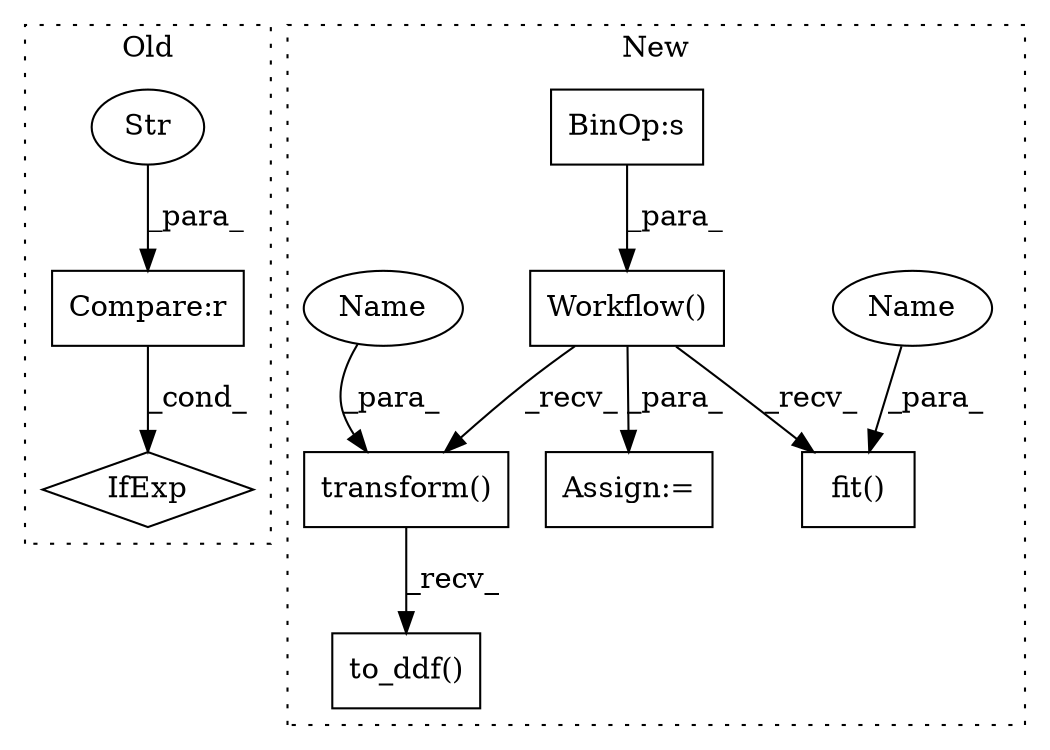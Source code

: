 digraph G {
subgraph cluster0 {
1 [label="IfExp" a="51" s="16117,16140" l="4,6" shape="diamond"];
5 [label="Compare:r" a="40" s="16121" l="19" shape="box"];
6 [label="Str" a="66" s="16131" l="9" shape="ellipse"];
label = "Old";
style="dotted";
}
subgraph cluster1 {
2 [label="fit()" a="75" s="9781,9802" l="14,1" shape="box"];
3 [label="transform()" a="75" s="9819,9846" l="20,1" shape="box"];
4 [label="to_ddf()" a="75" s="9819" l="37" shape="box"];
7 [label="BinOp:s" a="82" s="9707" l="4" shape="box"];
8 [label="Workflow()" a="75" s="9743,9775" l="19,1" shape="box"];
9 [label="Assign:=" a="68" s="10099" l="3" shape="box"];
10 [label="Name" a="87" s="9795" l="7" shape="ellipse"];
11 [label="Name" a="87" s="9839" l="7" shape="ellipse"];
label = "New";
style="dotted";
}
3 -> 4 [label="_recv_"];
5 -> 1 [label="_cond_"];
6 -> 5 [label="_para_"];
7 -> 8 [label="_para_"];
8 -> 2 [label="_recv_"];
8 -> 3 [label="_recv_"];
8 -> 9 [label="_para_"];
10 -> 2 [label="_para_"];
11 -> 3 [label="_para_"];
}